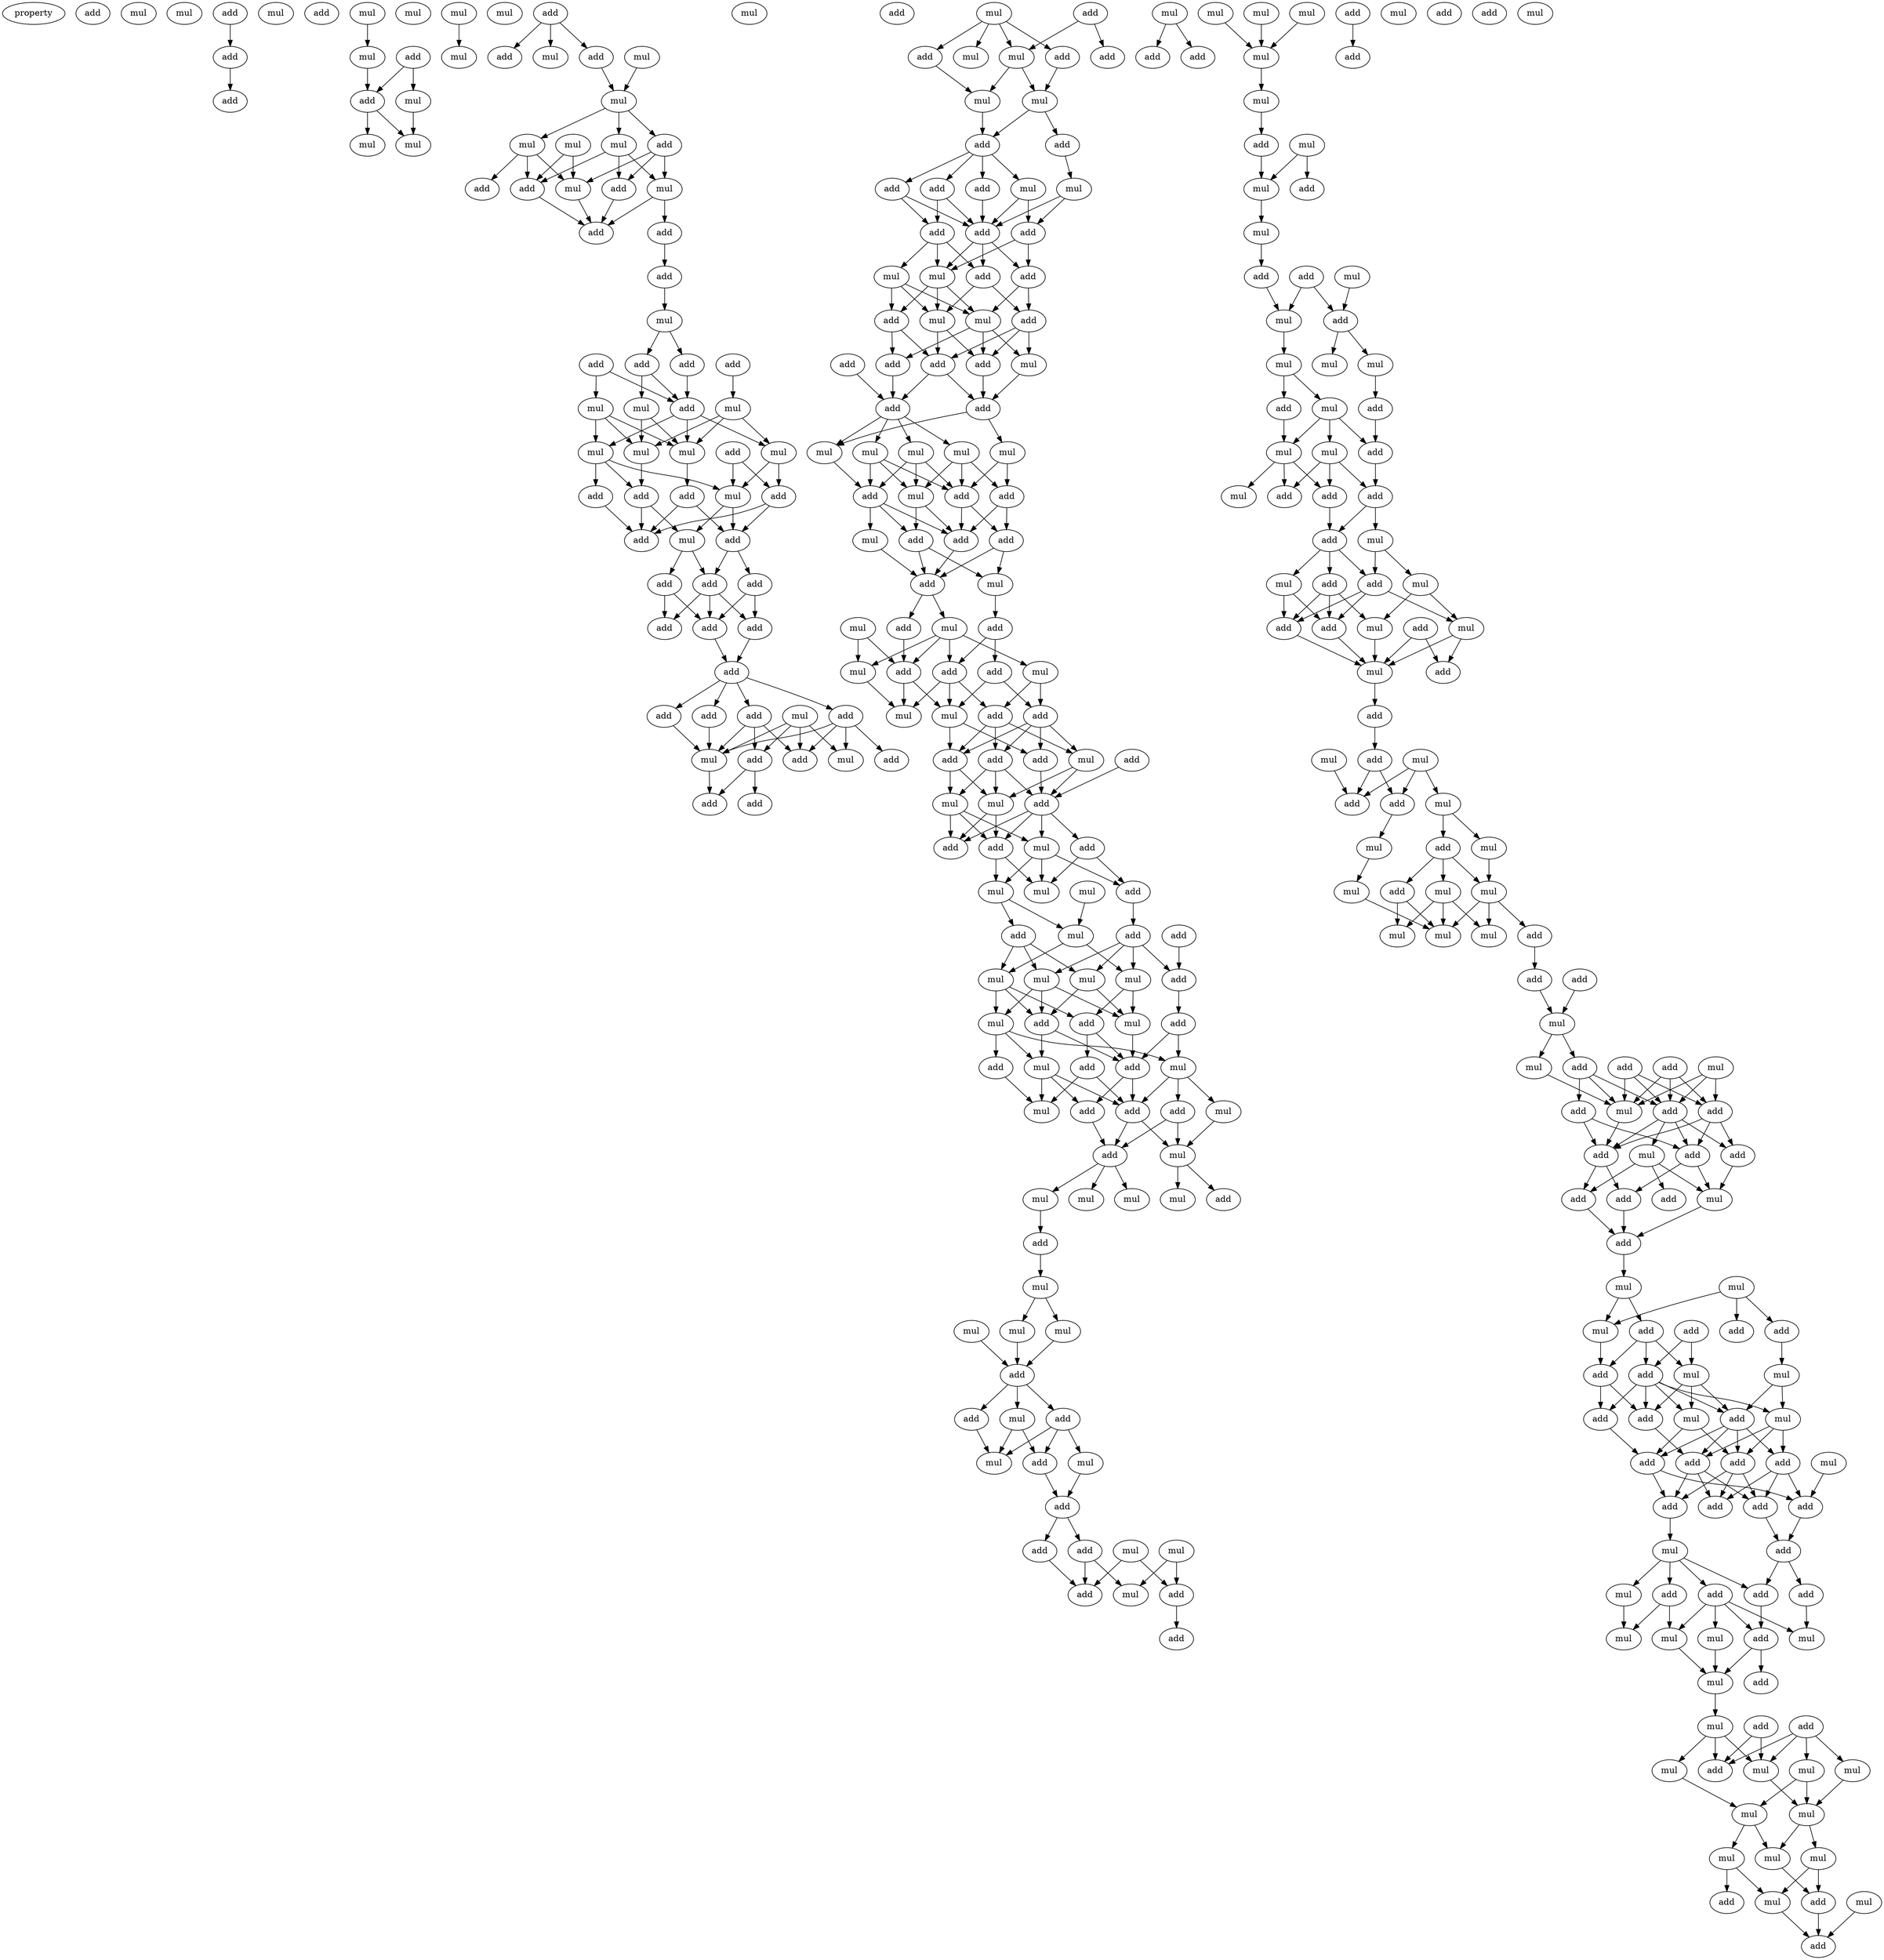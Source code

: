 digraph {
    node [fontcolor=black]
    property [mul=2,lf=2.0]
    0 [ label = add ];
    1 [ label = mul ];
    2 [ label = mul ];
    3 [ label = add ];
    4 [ label = mul ];
    5 [ label = add ];
    6 [ label = add ];
    7 [ label = mul ];
    8 [ label = mul ];
    9 [ label = add ];
    10 [ label = add ];
    11 [ label = mul ];
    12 [ label = add ];
    13 [ label = mul ];
    14 [ label = mul ];
    15 [ label = mul ];
    16 [ label = mul ];
    17 [ label = mul ];
    18 [ label = mul ];
    19 [ label = add ];
    20 [ label = mul ];
    21 [ label = mul ];
    22 [ label = add ];
    23 [ label = add ];
    24 [ label = mul ];
    25 [ label = mul ];
    26 [ label = add ];
    27 [ label = mul ];
    28 [ label = mul ];
    29 [ label = add ];
    30 [ label = add ];
    31 [ label = add ];
    32 [ label = mul ];
    33 [ label = mul ];
    34 [ label = add ];
    35 [ label = add ];
    36 [ label = mul ];
    37 [ label = add ];
    38 [ label = mul ];
    39 [ label = add ];
    40 [ label = add ];
    41 [ label = add ];
    42 [ label = add ];
    43 [ label = mul ];
    44 [ label = mul ];
    45 [ label = add ];
    46 [ label = mul ];
    47 [ label = mul ];
    48 [ label = add ];
    49 [ label = mul ];
    50 [ label = mul ];
    51 [ label = mul ];
    52 [ label = add ];
    53 [ label = add ];
    54 [ label = add ];
    55 [ label = add ];
    56 [ label = mul ];
    57 [ label = add ];
    58 [ label = add ];
    59 [ label = mul ];
    60 [ label = add ];
    61 [ label = add ];
    62 [ label = add ];
    63 [ label = add ];
    64 [ label = add ];
    65 [ label = add ];
    66 [ label = add ];
    67 [ label = add ];
    68 [ label = add ];
    69 [ label = add ];
    70 [ label = add ];
    71 [ label = add ];
    72 [ label = mul ];
    73 [ label = mul ];
    74 [ label = add ];
    75 [ label = mul ];
    76 [ label = add ];
    77 [ label = add ];
    78 [ label = add ];
    79 [ label = add ];
    80 [ label = add ];
    81 [ label = mul ];
    82 [ label = add ];
    83 [ label = add ];
    84 [ label = mul ];
    85 [ label = mul ];
    86 [ label = add ];
    87 [ label = mul ];
    88 [ label = mul ];
    89 [ label = add ];
    90 [ label = add ];
    91 [ label = add ];
    92 [ label = add ];
    93 [ label = add ];
    94 [ label = mul ];
    95 [ label = mul ];
    96 [ label = add ];
    97 [ label = add ];
    98 [ label = add ];
    99 [ label = mul ];
    100 [ label = mul ];
    101 [ label = add ];
    102 [ label = add ];
    103 [ label = mul ];
    104 [ label = mul ];
    105 [ label = add ];
    106 [ label = add ];
    107 [ label = mul ];
    108 [ label = add ];
    109 [ label = add ];
    110 [ label = add ];
    111 [ label = add ];
    112 [ label = add ];
    113 [ label = add ];
    114 [ label = mul ];
    115 [ label = mul ];
    116 [ label = mul ];
    117 [ label = mul ];
    118 [ label = mul ];
    119 [ label = add ];
    120 [ label = add ];
    121 [ label = add ];
    122 [ label = mul ];
    123 [ label = mul ];
    124 [ label = add ];
    125 [ label = add ];
    126 [ label = add ];
    127 [ label = add ];
    128 [ label = mul ];
    129 [ label = mul ];
    130 [ label = add ];
    131 [ label = add ];
    132 [ label = mul ];
    133 [ label = mul ];
    134 [ label = mul ];
    135 [ label = add ];
    136 [ label = add ];
    137 [ label = add ];
    138 [ label = add ];
    139 [ label = mul ];
    140 [ label = mul ];
    141 [ label = add ];
    142 [ label = add ];
    143 [ label = add ];
    144 [ label = mul ];
    145 [ label = add ];
    146 [ label = add ];
    147 [ label = mul ];
    148 [ label = add ];
    149 [ label = mul ];
    150 [ label = add ];
    151 [ label = add ];
    152 [ label = add ];
    153 [ label = mul ];
    154 [ label = mul ];
    155 [ label = mul ];
    156 [ label = add ];
    157 [ label = mul ];
    158 [ label = add ];
    159 [ label = mul ];
    160 [ label = add ];
    161 [ label = add ];
    162 [ label = mul ];
    163 [ label = mul ];
    164 [ label = add ];
    165 [ label = mul ];
    166 [ label = mul ];
    167 [ label = add ];
    168 [ label = add ];
    169 [ label = mul ];
    170 [ label = mul ];
    171 [ label = add ];
    172 [ label = add ];
    173 [ label = mul ];
    174 [ label = add ];
    175 [ label = add ];
    176 [ label = mul ];
    177 [ label = add ];
    178 [ label = mul ];
    179 [ label = add ];
    180 [ label = add ];
    181 [ label = mul ];
    182 [ label = mul ];
    183 [ label = add ];
    184 [ label = add ];
    185 [ label = mul ];
    186 [ label = mul ];
    187 [ label = mul ];
    188 [ label = mul ];
    189 [ label = add ];
    190 [ label = mul ];
    191 [ label = mul ];
    192 [ label = mul ];
    193 [ label = mul ];
    194 [ label = add ];
    195 [ label = add ];
    196 [ label = add ];
    197 [ label = mul ];
    198 [ label = mul ];
    199 [ label = mul ];
    200 [ label = add ];
    201 [ label = add ];
    202 [ label = mul ];
    203 [ label = add ];
    204 [ label = add ];
    205 [ label = mul ];
    206 [ label = mul ];
    207 [ label = add ];
    208 [ label = add ];
    209 [ label = add ];
    210 [ label = mul ];
    211 [ label = mul ];
    212 [ label = add ];
    213 [ label = add ];
    214 [ label = mul ];
    215 [ label = mul ];
    216 [ label = add ];
    217 [ label = mul ];
    218 [ label = mul ];
    219 [ label = add ];
    220 [ label = add ];
    221 [ label = mul ];
    222 [ label = mul ];
    223 [ label = add ];
    224 [ label = mul ];
    225 [ label = mul ];
    226 [ label = add ];
    227 [ label = mul ];
    228 [ label = add ];
    229 [ label = add ];
    230 [ label = add ];
    231 [ label = mul ];
    232 [ label = mul ];
    233 [ label = mul ];
    234 [ label = mul ];
    235 [ label = add ];
    236 [ label = mul ];
    237 [ label = add ];
    238 [ label = add ];
    239 [ label = mul ];
    240 [ label = mul ];
    241 [ label = add ];
    242 [ label = add ];
    243 [ label = mul ];
    244 [ label = add ];
    245 [ label = add ];
    246 [ label = mul ];
    247 [ label = mul ];
    248 [ label = add ];
    249 [ label = mul ];
    250 [ label = add ];
    251 [ label = add ];
    252 [ label = add ];
    253 [ label = mul ];
    254 [ label = mul ];
    255 [ label = add ];
    256 [ label = mul ];
    257 [ label = add ];
    258 [ label = add ];
    259 [ label = mul ];
    260 [ label = mul ];
    261 [ label = add ];
    262 [ label = add ];
    263 [ label = mul ];
    264 [ label = add ];
    265 [ label = mul ];
    266 [ label = mul ];
    267 [ label = add ];
    268 [ label = mul ];
    269 [ label = add ];
    270 [ label = mul ];
    271 [ label = mul ];
    272 [ label = mul ];
    273 [ label = mul ];
    274 [ label = add ];
    275 [ label = mul ];
    276 [ label = add ];
    277 [ label = add ];
    278 [ label = mul ];
    279 [ label = mul ];
    280 [ label = add ];
    281 [ label = add ];
    282 [ label = mul ];
    283 [ label = add ];
    284 [ label = add ];
    285 [ label = add ];
    286 [ label = add ];
    287 [ label = mul ];
    288 [ label = add ];
    289 [ label = add ];
    290 [ label = mul ];
    291 [ label = add ];
    292 [ label = add ];
    293 [ label = add ];
    294 [ label = mul ];
    295 [ label = add ];
    296 [ label = add ];
    297 [ label = mul ];
    298 [ label = mul ];
    299 [ label = add ];
    300 [ label = mul ];
    301 [ label = add ];
    302 [ label = add ];
    303 [ label = add ];
    304 [ label = add ];
    305 [ label = mul ];
    306 [ label = mul ];
    307 [ label = add ];
    308 [ label = add ];
    309 [ label = add ];
    310 [ label = mul ];
    311 [ label = mul ];
    312 [ label = add ];
    313 [ label = mul ];
    314 [ label = add ];
    315 [ label = add ];
    316 [ label = add ];
    317 [ label = add ];
    318 [ label = add ];
    319 [ label = add ];
    320 [ label = add ];
    321 [ label = add ];
    322 [ label = mul ];
    323 [ label = add ];
    324 [ label = mul ];
    325 [ label = add ];
    326 [ label = add ];
    327 [ label = add ];
    328 [ label = add ];
    329 [ label = add ];
    330 [ label = mul ];
    331 [ label = mul ];
    332 [ label = mul ];
    333 [ label = mul ];
    334 [ label = mul ];
    335 [ label = add ];
    336 [ label = mul ];
    337 [ label = add ];
    338 [ label = add ];
    339 [ label = mul ];
    340 [ label = mul ];
    341 [ label = mul ];
    342 [ label = add ];
    343 [ label = mul ];
    344 [ label = mul ];
    345 [ label = mul ];
    346 [ label = mul ];
    347 [ label = mul ];
    348 [ label = mul ];
    349 [ label = mul ];
    350 [ label = add ];
    351 [ label = add ];
    352 [ label = mul ];
    353 [ label = add ];
    354 [ label = add ];
    355 [ label = mul ];
    3 -> 5 [ name = 0 ];
    5 -> 9 [ name = 1 ];
    7 -> 8 [ name = 2 ];
    8 -> 12 [ name = 3 ];
    10 -> 11 [ name = 4 ];
    10 -> 12 [ name = 5 ];
    11 -> 13 [ name = 6 ];
    12 -> 13 [ name = 7 ];
    12 -> 15 [ name = 8 ];
    16 -> 18 [ name = 9 ];
    19 -> 20 [ name = 10 ];
    19 -> 22 [ name = 11 ];
    19 -> 23 [ name = 12 ];
    21 -> 24 [ name = 13 ];
    22 -> 24 [ name = 14 ];
    24 -> 25 [ name = 15 ];
    24 -> 26 [ name = 16 ];
    24 -> 28 [ name = 17 ];
    25 -> 30 [ name = 18 ];
    25 -> 31 [ name = 19 ];
    25 -> 33 [ name = 20 ];
    26 -> 29 [ name = 21 ];
    26 -> 32 [ name = 22 ];
    26 -> 33 [ name = 23 ];
    27 -> 30 [ name = 24 ];
    27 -> 33 [ name = 25 ];
    28 -> 29 [ name = 26 ];
    28 -> 30 [ name = 27 ];
    28 -> 32 [ name = 28 ];
    29 -> 34 [ name = 29 ];
    30 -> 34 [ name = 30 ];
    32 -> 34 [ name = 31 ];
    32 -> 35 [ name = 32 ];
    33 -> 34 [ name = 33 ];
    35 -> 37 [ name = 34 ];
    37 -> 38 [ name = 35 ];
    38 -> 40 [ name = 36 ];
    38 -> 42 [ name = 37 ];
    39 -> 43 [ name = 38 ];
    39 -> 45 [ name = 39 ];
    40 -> 45 [ name = 40 ];
    41 -> 46 [ name = 41 ];
    42 -> 44 [ name = 42 ];
    42 -> 45 [ name = 43 ];
    43 -> 47 [ name = 44 ];
    43 -> 49 [ name = 45 ];
    43 -> 51 [ name = 46 ];
    44 -> 49 [ name = 47 ];
    44 -> 51 [ name = 48 ];
    45 -> 47 [ name = 49 ];
    45 -> 49 [ name = 50 ];
    45 -> 50 [ name = 51 ];
    46 -> 49 [ name = 52 ];
    46 -> 50 [ name = 53 ];
    46 -> 51 [ name = 54 ];
    47 -> 54 [ name = 55 ];
    47 -> 55 [ name = 56 ];
    47 -> 56 [ name = 57 ];
    48 -> 52 [ name = 58 ];
    48 -> 56 [ name = 59 ];
    49 -> 53 [ name = 60 ];
    50 -> 52 [ name = 61 ];
    50 -> 56 [ name = 62 ];
    51 -> 55 [ name = 63 ];
    52 -> 57 [ name = 64 ];
    52 -> 58 [ name = 65 ];
    53 -> 57 [ name = 66 ];
    53 -> 58 [ name = 67 ];
    54 -> 58 [ name = 68 ];
    55 -> 58 [ name = 69 ];
    55 -> 59 [ name = 70 ];
    56 -> 57 [ name = 71 ];
    56 -> 59 [ name = 72 ];
    57 -> 60 [ name = 73 ];
    57 -> 62 [ name = 74 ];
    59 -> 61 [ name = 75 ];
    59 -> 62 [ name = 76 ];
    60 -> 65 [ name = 77 ];
    60 -> 66 [ name = 78 ];
    61 -> 63 [ name = 79 ];
    61 -> 65 [ name = 80 ];
    62 -> 63 [ name = 81 ];
    62 -> 65 [ name = 82 ];
    62 -> 66 [ name = 83 ];
    65 -> 67 [ name = 84 ];
    66 -> 67 [ name = 85 ];
    67 -> 68 [ name = 86 ];
    67 -> 69 [ name = 87 ];
    67 -> 70 [ name = 88 ];
    67 -> 71 [ name = 89 ];
    68 -> 73 [ name = 90 ];
    69 -> 73 [ name = 91 ];
    70 -> 73 [ name = 92 ];
    70 -> 74 [ name = 93 ];
    70 -> 77 [ name = 94 ];
    71 -> 73 [ name = 95 ];
    71 -> 75 [ name = 96 ];
    71 -> 76 [ name = 97 ];
    71 -> 77 [ name = 98 ];
    72 -> 73 [ name = 99 ];
    72 -> 74 [ name = 100 ];
    72 -> 75 [ name = 101 ];
    72 -> 77 [ name = 102 ];
    73 -> 78 [ name = 103 ];
    74 -> 78 [ name = 104 ];
    74 -> 79 [ name = 105 ];
    80 -> 84 [ name = 106 ];
    80 -> 86 [ name = 107 ];
    81 -> 82 [ name = 108 ];
    81 -> 83 [ name = 109 ];
    81 -> 84 [ name = 110 ];
    81 -> 85 [ name = 111 ];
    82 -> 88 [ name = 112 ];
    83 -> 87 [ name = 113 ];
    84 -> 87 [ name = 114 ];
    84 -> 88 [ name = 115 ];
    87 -> 89 [ name = 116 ];
    88 -> 89 [ name = 117 ];
    88 -> 90 [ name = 118 ];
    89 -> 91 [ name = 119 ];
    89 -> 92 [ name = 120 ];
    89 -> 93 [ name = 121 ];
    89 -> 95 [ name = 122 ];
    90 -> 94 [ name = 123 ];
    91 -> 96 [ name = 124 ];
    91 -> 97 [ name = 125 ];
    92 -> 96 [ name = 126 ];
    92 -> 97 [ name = 127 ];
    93 -> 96 [ name = 128 ];
    94 -> 96 [ name = 129 ];
    94 -> 98 [ name = 130 ];
    95 -> 96 [ name = 131 ];
    95 -> 98 [ name = 132 ];
    96 -> 99 [ name = 133 ];
    96 -> 101 [ name = 134 ];
    96 -> 102 [ name = 135 ];
    97 -> 99 [ name = 136 ];
    97 -> 100 [ name = 137 ];
    97 -> 101 [ name = 138 ];
    98 -> 99 [ name = 139 ];
    98 -> 102 [ name = 140 ];
    99 -> 103 [ name = 141 ];
    99 -> 104 [ name = 142 ];
    99 -> 106 [ name = 143 ];
    100 -> 103 [ name = 144 ];
    100 -> 104 [ name = 145 ];
    100 -> 106 [ name = 146 ];
    101 -> 104 [ name = 147 ];
    101 -> 105 [ name = 148 ];
    102 -> 103 [ name = 149 ];
    102 -> 105 [ name = 150 ];
    103 -> 107 [ name = 151 ];
    103 -> 109 [ name = 152 ];
    103 -> 110 [ name = 153 ];
    104 -> 110 [ name = 154 ];
    104 -> 111 [ name = 155 ];
    105 -> 107 [ name = 156 ];
    105 -> 110 [ name = 157 ];
    105 -> 111 [ name = 158 ];
    106 -> 109 [ name = 159 ];
    106 -> 111 [ name = 160 ];
    107 -> 113 [ name = 161 ];
    108 -> 112 [ name = 162 ];
    109 -> 112 [ name = 163 ];
    110 -> 113 [ name = 164 ];
    111 -> 112 [ name = 165 ];
    111 -> 113 [ name = 166 ];
    112 -> 114 [ name = 167 ];
    112 -> 115 [ name = 168 ];
    112 -> 116 [ name = 169 ];
    112 -> 118 [ name = 170 ];
    113 -> 115 [ name = 171 ];
    113 -> 117 [ name = 172 ];
    114 -> 119 [ name = 173 ];
    114 -> 120 [ name = 174 ];
    114 -> 122 [ name = 175 ];
    115 -> 120 [ name = 176 ];
    116 -> 119 [ name = 177 ];
    116 -> 120 [ name = 178 ];
    116 -> 122 [ name = 179 ];
    117 -> 119 [ name = 180 ];
    117 -> 121 [ name = 181 ];
    118 -> 119 [ name = 182 ];
    118 -> 121 [ name = 183 ];
    118 -> 122 [ name = 184 ];
    119 -> 124 [ name = 185 ];
    119 -> 125 [ name = 186 ];
    120 -> 123 [ name = 187 ];
    120 -> 125 [ name = 188 ];
    120 -> 126 [ name = 189 ];
    121 -> 124 [ name = 190 ];
    121 -> 125 [ name = 191 ];
    122 -> 125 [ name = 192 ];
    122 -> 126 [ name = 193 ];
    123 -> 127 [ name = 194 ];
    124 -> 127 [ name = 195 ];
    124 -> 128 [ name = 196 ];
    125 -> 127 [ name = 197 ];
    126 -> 127 [ name = 198 ];
    126 -> 128 [ name = 199 ];
    127 -> 129 [ name = 200 ];
    127 -> 131 [ name = 201 ];
    128 -> 130 [ name = 202 ];
    129 -> 133 [ name = 203 ];
    129 -> 134 [ name = 204 ];
    129 -> 135 [ name = 205 ];
    129 -> 137 [ name = 206 ];
    130 -> 135 [ name = 207 ];
    130 -> 136 [ name = 208 ];
    131 -> 137 [ name = 209 ];
    132 -> 133 [ name = 210 ];
    132 -> 137 [ name = 211 ];
    133 -> 140 [ name = 212 ];
    134 -> 138 [ name = 213 ];
    134 -> 141 [ name = 214 ];
    135 -> 138 [ name = 215 ];
    135 -> 139 [ name = 216 ];
    135 -> 140 [ name = 217 ];
    136 -> 139 [ name = 218 ];
    136 -> 141 [ name = 219 ];
    137 -> 139 [ name = 220 ];
    137 -> 140 [ name = 221 ];
    138 -> 142 [ name = 222 ];
    138 -> 143 [ name = 223 ];
    138 -> 144 [ name = 224 ];
    139 -> 142 [ name = 225 ];
    139 -> 146 [ name = 226 ];
    141 -> 142 [ name = 227 ];
    141 -> 143 [ name = 228 ];
    141 -> 144 [ name = 229 ];
    141 -> 146 [ name = 230 ];
    142 -> 147 [ name = 231 ];
    142 -> 149 [ name = 232 ];
    143 -> 147 [ name = 233 ];
    143 -> 148 [ name = 234 ];
    143 -> 149 [ name = 235 ];
    144 -> 148 [ name = 236 ];
    144 -> 149 [ name = 237 ];
    145 -> 148 [ name = 238 ];
    146 -> 148 [ name = 239 ];
    147 -> 151 [ name = 240 ];
    147 -> 152 [ name = 241 ];
    147 -> 153 [ name = 242 ];
    148 -> 150 [ name = 243 ];
    148 -> 151 [ name = 244 ];
    148 -> 152 [ name = 245 ];
    148 -> 153 [ name = 246 ];
    149 -> 151 [ name = 247 ];
    149 -> 152 [ name = 248 ];
    150 -> 156 [ name = 249 ];
    150 -> 157 [ name = 250 ];
    151 -> 155 [ name = 251 ];
    151 -> 157 [ name = 252 ];
    153 -> 155 [ name = 253 ];
    153 -> 156 [ name = 254 ];
    153 -> 157 [ name = 255 ];
    154 -> 159 [ name = 256 ];
    155 -> 159 [ name = 257 ];
    155 -> 161 [ name = 258 ];
    156 -> 158 [ name = 259 ];
    158 -> 162 [ name = 260 ];
    158 -> 163 [ name = 261 ];
    158 -> 164 [ name = 262 ];
    158 -> 165 [ name = 263 ];
    159 -> 162 [ name = 264 ];
    159 -> 166 [ name = 265 ];
    160 -> 164 [ name = 266 ];
    161 -> 163 [ name = 267 ];
    161 -> 165 [ name = 268 ];
    161 -> 166 [ name = 269 ];
    162 -> 169 [ name = 270 ];
    162 -> 171 [ name = 271 ];
    163 -> 168 [ name = 272 ];
    163 -> 169 [ name = 273 ];
    164 -> 167 [ name = 274 ];
    165 -> 168 [ name = 275 ];
    165 -> 169 [ name = 276 ];
    165 -> 170 [ name = 277 ];
    166 -> 168 [ name = 278 ];
    166 -> 170 [ name = 279 ];
    166 -> 171 [ name = 280 ];
    167 -> 174 [ name = 281 ];
    167 -> 176 [ name = 282 ];
    168 -> 173 [ name = 283 ];
    168 -> 174 [ name = 284 ];
    169 -> 174 [ name = 285 ];
    170 -> 173 [ name = 286 ];
    170 -> 175 [ name = 287 ];
    170 -> 176 [ name = 288 ];
    171 -> 172 [ name = 289 ];
    171 -> 174 [ name = 290 ];
    172 -> 178 [ name = 291 ];
    172 -> 179 [ name = 292 ];
    173 -> 178 [ name = 293 ];
    173 -> 179 [ name = 294 ];
    173 -> 180 [ name = 295 ];
    174 -> 179 [ name = 296 ];
    174 -> 180 [ name = 297 ];
    175 -> 178 [ name = 298 ];
    176 -> 177 [ name = 299 ];
    176 -> 179 [ name = 300 ];
    176 -> 181 [ name = 301 ];
    177 -> 182 [ name = 302 ];
    177 -> 183 [ name = 303 ];
    179 -> 182 [ name = 304 ];
    179 -> 183 [ name = 305 ];
    180 -> 183 [ name = 306 ];
    181 -> 182 [ name = 307 ];
    182 -> 184 [ name = 308 ];
    182 -> 185 [ name = 309 ];
    183 -> 186 [ name = 310 ];
    183 -> 187 [ name = 311 ];
    183 -> 188 [ name = 312 ];
    187 -> 189 [ name = 313 ];
    189 -> 190 [ name = 314 ];
    190 -> 192 [ name = 315 ];
    190 -> 193 [ name = 316 ];
    191 -> 194 [ name = 317 ];
    192 -> 194 [ name = 318 ];
    193 -> 194 [ name = 319 ];
    194 -> 195 [ name = 320 ];
    194 -> 196 [ name = 321 ];
    194 -> 197 [ name = 322 ];
    195 -> 198 [ name = 323 ];
    195 -> 199 [ name = 324 ];
    195 -> 200 [ name = 325 ];
    196 -> 198 [ name = 326 ];
    197 -> 198 [ name = 327 ];
    197 -> 200 [ name = 328 ];
    199 -> 201 [ name = 329 ];
    200 -> 201 [ name = 330 ];
    201 -> 203 [ name = 331 ];
    201 -> 204 [ name = 332 ];
    202 -> 206 [ name = 333 ];
    202 -> 208 [ name = 334 ];
    203 -> 207 [ name = 335 ];
    204 -> 206 [ name = 336 ];
    204 -> 207 [ name = 337 ];
    205 -> 207 [ name = 338 ];
    205 -> 208 [ name = 339 ];
    208 -> 209 [ name = 340 ];
    210 -> 212 [ name = 341 ];
    210 -> 213 [ name = 342 ];
    211 -> 217 [ name = 343 ];
    214 -> 217 [ name = 344 ];
    215 -> 217 [ name = 345 ];
    216 -> 219 [ name = 346 ];
    217 -> 218 [ name = 347 ];
    218 -> 220 [ name = 348 ];
    220 -> 224 [ name = 349 ];
    222 -> 223 [ name = 350 ];
    222 -> 224 [ name = 351 ];
    224 -> 225 [ name = 352 ];
    225 -> 229 [ name = 353 ];
    226 -> 230 [ name = 354 ];
    226 -> 231 [ name = 355 ];
    227 -> 230 [ name = 356 ];
    229 -> 231 [ name = 357 ];
    230 -> 232 [ name = 358 ];
    230 -> 234 [ name = 359 ];
    231 -> 233 [ name = 360 ];
    232 -> 235 [ name = 361 ];
    233 -> 236 [ name = 362 ];
    233 -> 237 [ name = 363 ];
    235 -> 238 [ name = 364 ];
    236 -> 238 [ name = 365 ];
    236 -> 239 [ name = 366 ];
    236 -> 240 [ name = 367 ];
    237 -> 240 [ name = 368 ];
    238 -> 241 [ name = 369 ];
    239 -> 241 [ name = 370 ];
    239 -> 242 [ name = 371 ];
    239 -> 244 [ name = 372 ];
    240 -> 242 [ name = 373 ];
    240 -> 243 [ name = 374 ];
    240 -> 244 [ name = 375 ];
    241 -> 245 [ name = 376 ];
    241 -> 246 [ name = 377 ];
    242 -> 245 [ name = 378 ];
    245 -> 247 [ name = 379 ];
    245 -> 248 [ name = 380 ];
    245 -> 250 [ name = 381 ];
    246 -> 249 [ name = 382 ];
    246 -> 250 [ name = 383 ];
    247 -> 251 [ name = 384 ];
    247 -> 255 [ name = 385 ];
    248 -> 251 [ name = 386 ];
    248 -> 254 [ name = 387 ];
    248 -> 255 [ name = 388 ];
    249 -> 253 [ name = 389 ];
    249 -> 254 [ name = 390 ];
    250 -> 251 [ name = 391 ];
    250 -> 253 [ name = 392 ];
    250 -> 255 [ name = 393 ];
    251 -> 256 [ name = 394 ];
    252 -> 256 [ name = 395 ];
    252 -> 257 [ name = 396 ];
    253 -> 256 [ name = 397 ];
    253 -> 257 [ name = 398 ];
    254 -> 256 [ name = 399 ];
    255 -> 256 [ name = 400 ];
    256 -> 258 [ name = 401 ];
    258 -> 261 [ name = 402 ];
    259 -> 262 [ name = 403 ];
    260 -> 262 [ name = 404 ];
    260 -> 263 [ name = 405 ];
    260 -> 264 [ name = 406 ];
    261 -> 262 [ name = 407 ];
    261 -> 264 [ name = 408 ];
    263 -> 265 [ name = 409 ];
    263 -> 267 [ name = 410 ];
    264 -> 266 [ name = 411 ];
    265 -> 271 [ name = 412 ];
    266 -> 270 [ name = 413 ];
    267 -> 268 [ name = 414 ];
    267 -> 269 [ name = 415 ];
    267 -> 271 [ name = 416 ];
    268 -> 272 [ name = 417 ];
    268 -> 273 [ name = 418 ];
    268 -> 275 [ name = 419 ];
    269 -> 272 [ name = 420 ];
    269 -> 275 [ name = 421 ];
    270 -> 275 [ name = 422 ];
    271 -> 273 [ name = 423 ];
    271 -> 274 [ name = 424 ];
    271 -> 275 [ name = 425 ];
    274 -> 276 [ name = 426 ];
    276 -> 278 [ name = 427 ];
    277 -> 278 [ name = 428 ];
    278 -> 281 [ name = 429 ];
    278 -> 282 [ name = 430 ];
    279 -> 285 [ name = 431 ];
    279 -> 286 [ name = 432 ];
    279 -> 287 [ name = 433 ];
    280 -> 285 [ name = 434 ];
    280 -> 286 [ name = 435 ];
    280 -> 287 [ name = 436 ];
    281 -> 284 [ name = 437 ];
    281 -> 286 [ name = 438 ];
    281 -> 287 [ name = 439 ];
    282 -> 287 [ name = 440 ];
    283 -> 285 [ name = 441 ];
    283 -> 286 [ name = 442 ];
    283 -> 287 [ name = 443 ];
    284 -> 289 [ name = 444 ];
    284 -> 291 [ name = 445 ];
    285 -> 288 [ name = 446 ];
    285 -> 289 [ name = 447 ];
    285 -> 291 [ name = 448 ];
    286 -> 288 [ name = 449 ];
    286 -> 289 [ name = 450 ];
    286 -> 290 [ name = 451 ];
    286 -> 291 [ name = 452 ];
    287 -> 291 [ name = 453 ];
    288 -> 294 [ name = 454 ];
    289 -> 292 [ name = 455 ];
    289 -> 294 [ name = 456 ];
    290 -> 293 [ name = 457 ];
    290 -> 294 [ name = 458 ];
    290 -> 295 [ name = 459 ];
    291 -> 292 [ name = 460 ];
    291 -> 295 [ name = 461 ];
    292 -> 296 [ name = 462 ];
    294 -> 296 [ name = 463 ];
    295 -> 296 [ name = 464 ];
    296 -> 298 [ name = 465 ];
    297 -> 300 [ name = 466 ];
    297 -> 301 [ name = 467 ];
    297 -> 302 [ name = 468 ];
    298 -> 299 [ name = 469 ];
    298 -> 300 [ name = 470 ];
    299 -> 304 [ name = 471 ];
    299 -> 305 [ name = 472 ];
    299 -> 307 [ name = 473 ];
    300 -> 304 [ name = 474 ];
    301 -> 306 [ name = 475 ];
    303 -> 305 [ name = 476 ];
    303 -> 307 [ name = 477 ];
    304 -> 308 [ name = 478 ];
    304 -> 312 [ name = 479 ];
    305 -> 308 [ name = 480 ];
    305 -> 309 [ name = 481 ];
    305 -> 310 [ name = 482 ];
    306 -> 309 [ name = 483 ];
    306 -> 311 [ name = 484 ];
    307 -> 308 [ name = 485 ];
    307 -> 309 [ name = 486 ];
    307 -> 310 [ name = 487 ];
    307 -> 311 [ name = 488 ];
    307 -> 312 [ name = 489 ];
    308 -> 316 [ name = 490 ];
    309 -> 314 [ name = 491 ];
    309 -> 315 [ name = 492 ];
    309 -> 316 [ name = 493 ];
    309 -> 317 [ name = 494 ];
    310 -> 314 [ name = 495 ];
    310 -> 317 [ name = 496 ];
    311 -> 314 [ name = 497 ];
    311 -> 315 [ name = 498 ];
    311 -> 316 [ name = 499 ];
    312 -> 317 [ name = 500 ];
    313 -> 319 [ name = 501 ];
    314 -> 318 [ name = 502 ];
    314 -> 320 [ name = 503 ];
    314 -> 321 [ name = 504 ];
    315 -> 319 [ name = 505 ];
    315 -> 320 [ name = 506 ];
    315 -> 321 [ name = 507 ];
    316 -> 318 [ name = 508 ];
    316 -> 320 [ name = 509 ];
    316 -> 321 [ name = 510 ];
    317 -> 318 [ name = 511 ];
    317 -> 319 [ name = 512 ];
    318 -> 322 [ name = 513 ];
    319 -> 323 [ name = 514 ];
    321 -> 323 [ name = 515 ];
    322 -> 324 [ name = 516 ];
    322 -> 326 [ name = 517 ];
    322 -> 327 [ name = 518 ];
    322 -> 328 [ name = 519 ];
    323 -> 325 [ name = 520 ];
    323 -> 327 [ name = 521 ];
    324 -> 333 [ name = 522 ];
    325 -> 331 [ name = 523 ];
    326 -> 332 [ name = 524 ];
    326 -> 333 [ name = 525 ];
    327 -> 329 [ name = 526 ];
    328 -> 329 [ name = 527 ];
    328 -> 330 [ name = 528 ];
    328 -> 331 [ name = 529 ];
    328 -> 332 [ name = 530 ];
    329 -> 334 [ name = 531 ];
    329 -> 335 [ name = 532 ];
    330 -> 334 [ name = 533 ];
    332 -> 334 [ name = 534 ];
    334 -> 336 [ name = 535 ];
    336 -> 341 [ name = 536 ];
    336 -> 342 [ name = 537 ];
    336 -> 343 [ name = 538 ];
    337 -> 342 [ name = 539 ];
    337 -> 343 [ name = 540 ];
    338 -> 339 [ name = 541 ];
    338 -> 340 [ name = 542 ];
    338 -> 342 [ name = 543 ];
    338 -> 343 [ name = 544 ];
    339 -> 344 [ name = 545 ];
    340 -> 344 [ name = 546 ];
    340 -> 345 [ name = 547 ];
    341 -> 345 [ name = 548 ];
    343 -> 344 [ name = 549 ];
    344 -> 346 [ name = 550 ];
    344 -> 348 [ name = 551 ];
    345 -> 347 [ name = 552 ];
    345 -> 348 [ name = 553 ];
    346 -> 350 [ name = 554 ];
    346 -> 352 [ name = 555 ];
    347 -> 351 [ name = 556 ];
    347 -> 352 [ name = 557 ];
    348 -> 350 [ name = 558 ];
    349 -> 353 [ name = 559 ];
    350 -> 353 [ name = 560 ];
    352 -> 353 [ name = 561 ];
}
